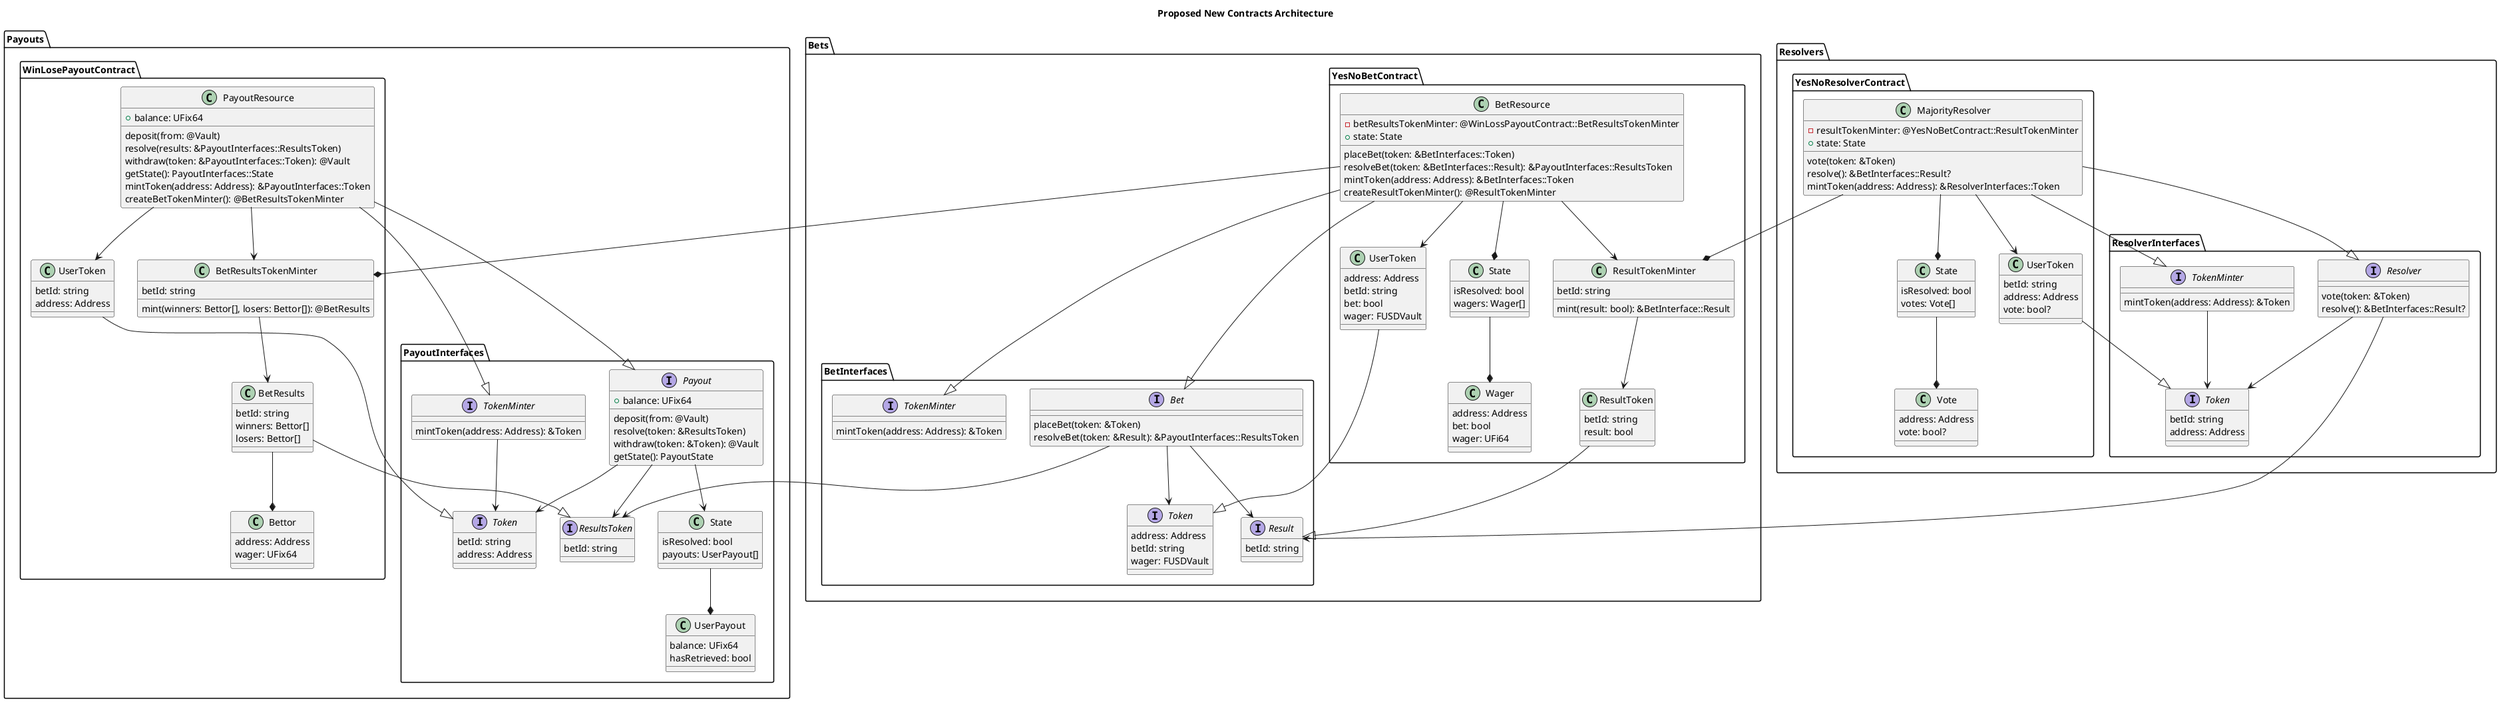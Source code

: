 @startuml newContractArch

title Proposed New Contracts Architecture

namespace Bets {
    namespace BetInterfaces {
        interface Token {
            address: Address
            betId: string
            wager: FUSDVault
        }

        interface Result {
            betId: string
        }

        interface Bet {
            placeBet(token: &Token)
            resolveBet(token: &Result): &PayoutInterfaces::ResultsToken
        }

        interface TokenMinter {
            mintToken(address: Address): &Token
        }
    }

    namespace YesNoBetContract {
        class Wager {
            address: Address
            bet: bool
            wager: UFi64
        }

        class UserToken {
            address: Address
            betId: string
            bet: bool
            wager: FUSDVault
        }

        class ResultToken {
            betId: string
            result: bool
        }

        class ResultTokenMinter {
            betId: string
            mint(result: bool): &BetInterface::Result
        }

        class State {
            isResolved: bool
            wagers: Wager[]
        }

        class BetResource {
            - betResultsTokenMinter: @WinLossPayoutContract::BetResultsTokenMinter
            + state: State
            
            placeBet(token: &BetInterfaces::Token)
            resolveBet(token: &BetInterfaces::Result): &PayoutInterfaces::ResultsToken
            mintToken(address: Address): &BetInterfaces::Token
            createResultTokenMinter(): @ResultTokenMinter
        }
    }
}

namespace Resolvers {
    namespace ResolverInterfaces {
        interface Token {
            betId: string
            address: Address
        }

        interface Resolver {
            vote(token: &Token)
            resolve(): &BetInterfaces::Result?
        }

        interface TokenMinter {
            mintToken(address: Address): &Token
        }
    }

    namespace YesNoResolverContract {
        class UserToken {
            betId: string
            address: Address
            vote: bool?
        }

        class State {
            isResolved: bool
            votes: Vote[]
        }

        class Vote {
            address: Address
            vote: bool?
        }

        class MajorityResolver {
            - resultTokenMinter: @YesNoBetContract::ResultTokenMinter
            + state: State
            
            vote(token: &Token)
            resolve(): &BetInterfaces::Result?
            mintToken(address: Address): &ResolverInterfaces::Token
        }
    }
}

namespace Payouts {
    namespace PayoutInterfaces {
        interface Token {
            betId: string
            address: Address
        }

        interface TokenMinter {
            mintToken(address: Address): &Token
        }

        interface ResultsToken {
            betId: string
        }

        interface Payout {
            +balance: UFix64
            deposit(from: @Vault)
            resolve(token: &ResultsToken)
            withdraw(token: &Token): @Vault
            getState(): PayoutState
        }

        class State {
            isResolved: bool
            payouts: UserPayout[]
        }

        class UserPayout {
            balance: UFix64
            hasRetrieved: bool
        }
    }

    namespace WinLosePayoutContract {
        class Bettor {
            address: Address
            wager: UFix64
        }

        class BetResults {
            betId: string
            winners: Bettor[]
            losers: Bettor[]
        }

        class BetResultsTokenMinter {
            betId: string
            mint(winners: Bettor[], losers: Bettor[]): @BetResults
        }

        class UserToken {
            betId: string
            address: Address
        }

        class PayoutResource {
            +balance: UFix64
            deposit(from: @Vault)
            resolve(results: &PayoutInterfaces::ResultsToken)
            withdraw(token: &PayoutInterfaces::Token): @Vault
            getState(): PayoutInterfaces::State
            mintToken(address: Address): &PayoutInterfaces::Token
            createBetTokenMinter(): @BetResultsTokenMinter
        }
    }
}

Payouts.PayoutInterfaces.Payout --> Payouts.PayoutInterfaces.Token
Payouts.PayoutInterfaces.Payout --> Payouts.PayoutInterfaces.ResultsToken
Payouts.PayoutInterfaces.TokenMinter --> Payouts.PayoutInterfaces.Token
Payouts.PayoutInterfaces.Payout --> Payouts.PayoutInterfaces.State
Payouts.PayoutInterfaces.State --* Payouts.PayoutInterfaces.UserPayout
Payouts.WinLosePayoutContract.PayoutResource --|> Payouts.PayoutInterfaces.Payout
Payouts.WinLosePayoutContract.PayoutResource --|> Payouts.PayoutInterfaces.TokenMinter
Payouts.WinLosePayoutContract.PayoutResource --> Payouts.WinLosePayoutContract.BetResultsTokenMinter
Payouts.WinLosePayoutContract.BetResultsTokenMinter --> Payouts.WinLosePayoutContract.BetResults
Payouts.WinLosePayoutContract.BetResults --* Payouts.WinLosePayoutContract.Bettor
Payouts.WinLosePayoutContract.BetResults --|> Payouts.PayoutInterfaces.ResultsToken
Payouts.WinLosePayoutContract.UserToken --|> Payouts.PayoutInterfaces.Token
Payouts.WinLosePayoutContract.PayoutResource --> Payouts.WinLosePayoutContract.UserToken

Bets.BetInterfaces.Bet --> Bets.BetInterfaces.Token
Bets.BetInterfaces.Bet --> Bets.BetInterfaces.Result
Bets.BetInterfaces.Bet --> Payouts.PayoutInterfaces.ResultsToken
Bets.YesNoBetContract.BetResource --|> Bets.BetInterfaces.Bet
Bets.YesNoBetContract.BetResource --|> Bets.BetInterfaces.TokenMinter
Bets.YesNoBetContract.BetResource --* Bets.YesNoBetContract.State
Bets.YesNoBetContract.State --* Bets.YesNoBetContract.Wager
Bets.YesNoBetContract.BetResource --> Bets.YesNoBetContract.UserToken
Bets.YesNoBetContract.BetResource --> Bets.YesNoBetContract.ResultTokenMinter
Bets.YesNoBetContract.ResultTokenMinter --> Bets.YesNoBetContract.ResultToken
Bets.YesNoBetContract.BetResource --* Payouts.WinLosePayoutContract.BetResultsTokenMinter
Bets.YesNoBetContract.UserToken --|> Bets.BetInterfaces.Token
Bets.YesNoBetContract.ResultToken --|> Bets.BetInterfaces.Result

Resolvers.ResolverInterfaces.Resolver --> Resolvers.ResolverInterfaces.Token
Resolvers.ResolverInterfaces.Resolver --> Bets.BetInterfaces.Result
Resolvers.ResolverInterfaces.TokenMinter --> Resolvers.ResolverInterfaces.Token
Resolvers.YesNoResolverContract.MajorityResolver --|> Resolvers.ResolverInterfaces.Resolver
Resolvers.YesNoResolverContract.MajorityResolver --|> Resolvers.ResolverInterfaces.TokenMinter
Resolvers.YesNoResolverContract.MajorityResolver --> Resolvers.YesNoResolverContract.UserToken
Resolvers.YesNoResolverContract.UserToken --|> Resolvers.ResolverInterfaces.Token
Resolvers.YesNoResolverContract.MajorityResolver --* Bets.YesNoBetContract.ResultTokenMinter
Resolvers.YesNoResolverContract.MajorityResolver --* Resolvers.YesNoResolverContract.State
Resolvers.YesNoResolverContract.State --* Resolvers.YesNoResolverContract.Vote
@enduml
